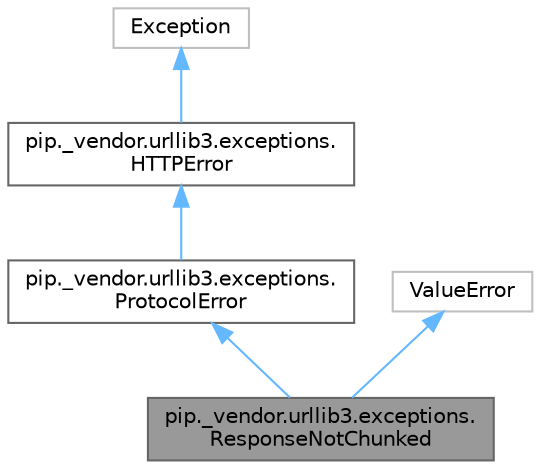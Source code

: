 digraph "pip._vendor.urllib3.exceptions.ResponseNotChunked"
{
 // LATEX_PDF_SIZE
  bgcolor="transparent";
  edge [fontname=Helvetica,fontsize=10,labelfontname=Helvetica,labelfontsize=10];
  node [fontname=Helvetica,fontsize=10,shape=box,height=0.2,width=0.4];
  Node1 [id="Node000001",label="pip._vendor.urllib3.exceptions.\lResponseNotChunked",height=0.2,width=0.4,color="gray40", fillcolor="grey60", style="filled", fontcolor="black",tooltip=" "];
  Node2 -> Node1 [id="edge5_Node000001_Node000002",dir="back",color="steelblue1",style="solid",tooltip=" "];
  Node2 [id="Node000002",label="pip._vendor.urllib3.exceptions.\lProtocolError",height=0.2,width=0.4,color="gray40", fillcolor="white", style="filled",URL="$d6/dad/classpip_1_1__vendor_1_1urllib3_1_1exceptions_1_1ProtocolError.html",tooltip=" "];
  Node3 -> Node2 [id="edge6_Node000002_Node000003",dir="back",color="steelblue1",style="solid",tooltip=" "];
  Node3 [id="Node000003",label="pip._vendor.urllib3.exceptions.\lHTTPError",height=0.2,width=0.4,color="gray40", fillcolor="white", style="filled",URL="$d7/d87/classpip_1_1__vendor_1_1urllib3_1_1exceptions_1_1HTTPError.html",tooltip=" "];
  Node4 -> Node3 [id="edge7_Node000003_Node000004",dir="back",color="steelblue1",style="solid",tooltip=" "];
  Node4 [id="Node000004",label="Exception",height=0.2,width=0.4,color="grey75", fillcolor="white", style="filled",URL="$d4/d67/classException.html",tooltip=" "];
  Node5 -> Node1 [id="edge8_Node000001_Node000005",dir="back",color="steelblue1",style="solid",tooltip=" "];
  Node5 [id="Node000005",label="ValueError",height=0.2,width=0.4,color="grey75", fillcolor="white", style="filled",URL="$de/d40/classValueError.html",tooltip=" "];
}
